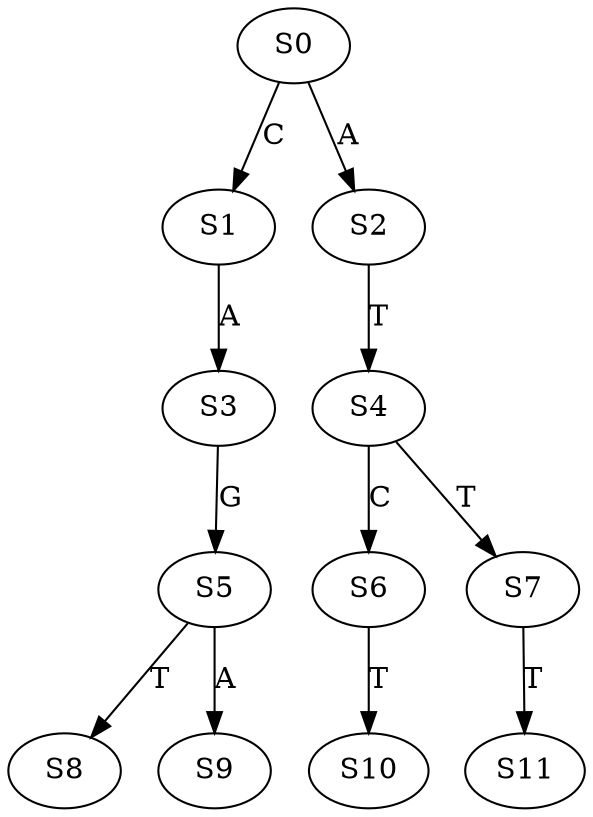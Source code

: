 strict digraph  {
	S0 -> S1 [ label = C ];
	S0 -> S2 [ label = A ];
	S1 -> S3 [ label = A ];
	S2 -> S4 [ label = T ];
	S3 -> S5 [ label = G ];
	S4 -> S6 [ label = C ];
	S4 -> S7 [ label = T ];
	S5 -> S8 [ label = T ];
	S5 -> S9 [ label = A ];
	S6 -> S10 [ label = T ];
	S7 -> S11 [ label = T ];
}
